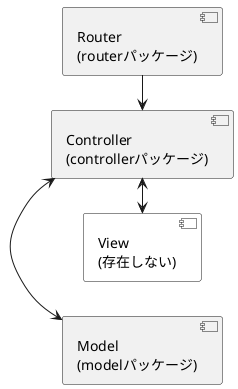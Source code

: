 @startuml

left to right direction

[Router\n(routerパッケージ)] as router
[Controller\n(controllerパッケージ)] as controller
[Model\n(modelパッケージ)] as model
[View\n(存在しない)] as view #white

router -> controller
controller <-> model
controller <-> view

@enduml